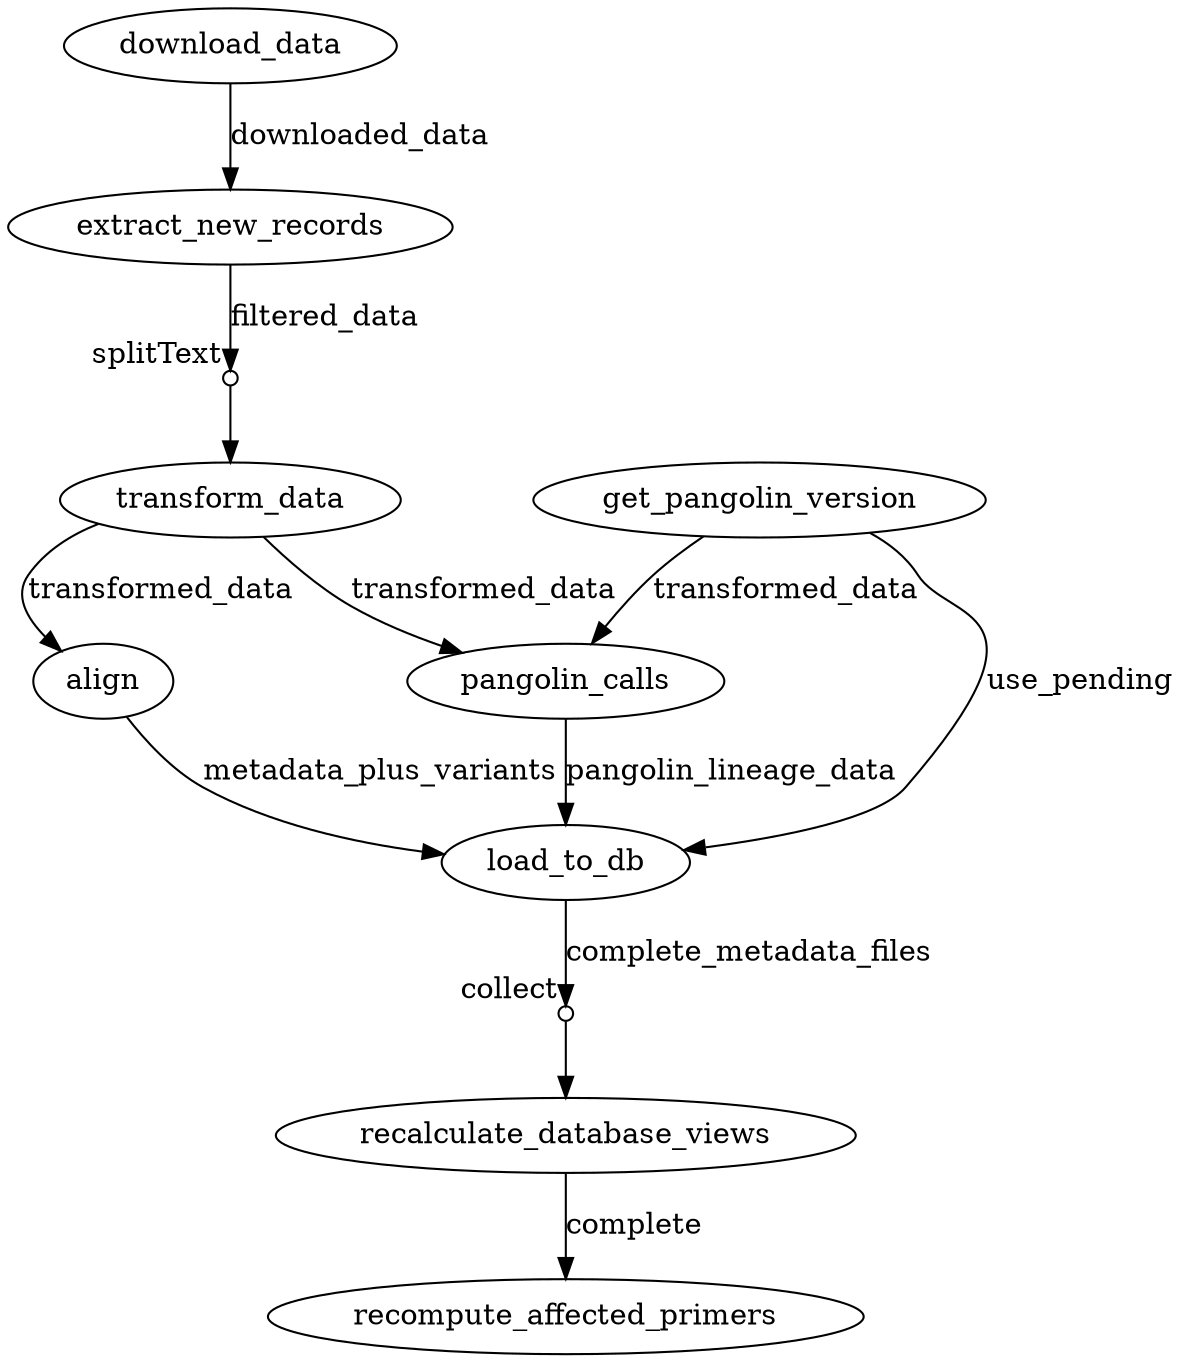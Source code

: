 digraph "summarize_variants" {

update_downloadData [label="download_data"];


update_extractNewRecords [label="extract_new_records"];
update_downloadData -> update_extractNewRecords [label="downloaded_data"];

update_splitText [shape=circle,label="",fixedsize=true,width=0.1,xlabel="splitText"];
update_extractNewRecords -> update_splitText [label="filtered_data"];

update_transformData [label="transform_data"];
update_splitText -> update_transformData;

update_align [label="align"];
update_transformData -> update_align [label="transformed_data"];

update_align -> update_loadToDB [label="metadata_plus_variants"];

update_getPangolinVersion [label="get_pangolin_version"];

update_pangolinCalls [label="pangolin_calls"];
update_getPangolinVersion -> update_pangolinCalls [label="transformed_data"];

update_transformData -> update_pangolinCalls [label="transformed_data"];

update_pangolinCalls -> update_loadToDB [label="pangolin_lineage_data"];

update_loadToDB [label="load_to_db"];
update_getPangolinVersion -> update_loadToDB [label="use_pending"];

update_collect2 [shape=circle,label="",fixedsize=true,width=0.1,xlabel="collect"];
update_loadToDB -> update_collect2 [label="complete_metadata_files"];

update_recalculateDatabaseViews [label="recalculate_database_views"];

update_collect2 -> update_recalculateDatabaseViews;

update_recomputeAffectedPrimers [label="recompute_affected_primers"];
update_recalculateDatabaseViews -> update_recomputeAffectedPrimers [label="complete"];


}

digraph "recall_pangolin" {

recall_downloadData [label="download_data"];

recall_getPangolinVersion [label="get_pangolin_version"];
recall_pangolinCalls [label="pangolin_calls"];

recall_getPangolinVersion -> recall_pangolinCalls [label="latest_pangolin"];

recall_extractNewRecords [label="extract_new_records"];
recall_downloadData -> recall_extractNewRecords [label="downloaded_data"];

recall_splitText [shape=circle,label="",fixedsize=true,width=0.1,xlabel="splitText"];
recall_extractNewRecords -> recall_splitText;

recall_transformData [label="transform_data"];
recall_splitText -> recall_transformData;

recall_transformData -> recall_pangolinCalls;

recall_loadPangolinData [label="load_pangolin_data"];
recall_pangolinCalls -> recall_loadPangolinData;

recall_collect [shape=circle,label="",fixedsize=true,width=0.1,xlabel="collect"];
recall_loadPangolinData -> recall_collect;

recall_cleanupOldCalls [label="cleanup_old_calls"];

recall_updateCalls [label="update_calls"];
recall_cleanupOldCalls -> recall_updateCalls;

recall_collect -> recall_updateCalls;

recall_recomputeAffectedPrimers [label="recompute_affected_primers"];
recall_updateCalls -> recall_recomputeAffectedPrimers;

}
